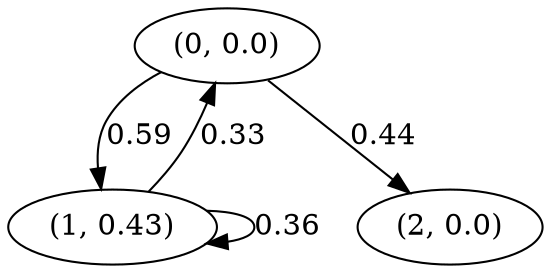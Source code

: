 digraph {
    0 [ label = "(0, 0.0)" ]
    1 [ label = "(1, 0.43)" ]
    2 [ label = "(2, 0.0)" ]
    1 -> 1 [ label = "0.36" ]
    1 -> 0 [ label = "0.33" ]
    0 -> 1 [ label = "0.59" ]
    0 -> 2 [ label = "0.44" ]
}

